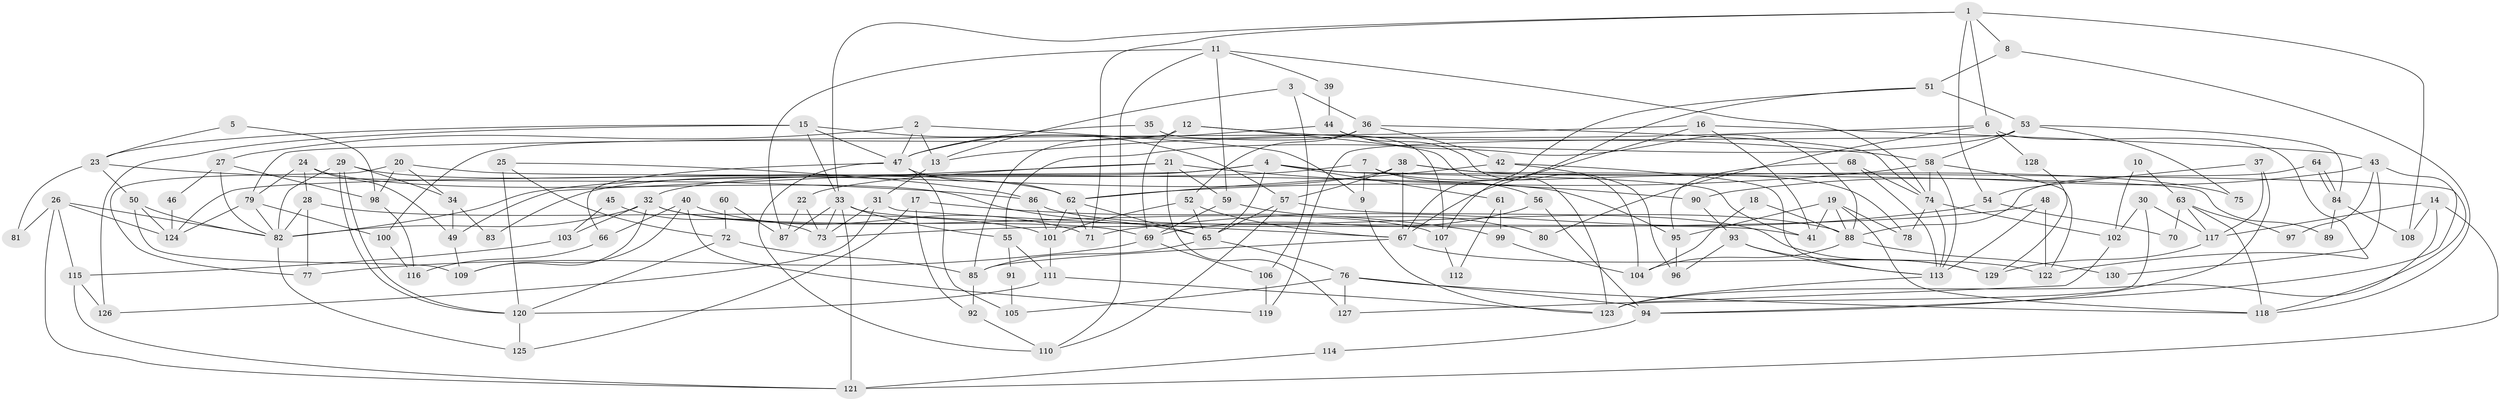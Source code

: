 // coarse degree distribution, {8: 0.2, 13: 0.025, 4: 0.1, 6: 0.175, 7: 0.075, 5: 0.2, 10: 0.075, 3: 0.075, 11: 0.075}
// Generated by graph-tools (version 1.1) at 2025/37/03/04/25 23:37:00]
// undirected, 130 vertices, 260 edges
graph export_dot {
  node [color=gray90,style=filled];
  1;
  2;
  3;
  4;
  5;
  6;
  7;
  8;
  9;
  10;
  11;
  12;
  13;
  14;
  15;
  16;
  17;
  18;
  19;
  20;
  21;
  22;
  23;
  24;
  25;
  26;
  27;
  28;
  29;
  30;
  31;
  32;
  33;
  34;
  35;
  36;
  37;
  38;
  39;
  40;
  41;
  42;
  43;
  44;
  45;
  46;
  47;
  48;
  49;
  50;
  51;
  52;
  53;
  54;
  55;
  56;
  57;
  58;
  59;
  60;
  61;
  62;
  63;
  64;
  65;
  66;
  67;
  68;
  69;
  70;
  71;
  72;
  73;
  74;
  75;
  76;
  77;
  78;
  79;
  80;
  81;
  82;
  83;
  84;
  85;
  86;
  87;
  88;
  89;
  90;
  91;
  92;
  93;
  94;
  95;
  96;
  97;
  98;
  99;
  100;
  101;
  102;
  103;
  104;
  105;
  106;
  107;
  108;
  109;
  110;
  111;
  112;
  113;
  114;
  115;
  116;
  117;
  118;
  119;
  120;
  121;
  122;
  123;
  124;
  125;
  126;
  127;
  128;
  129;
  130;
  1 -- 71;
  1 -- 108;
  1 -- 6;
  1 -- 8;
  1 -- 33;
  1 -- 54;
  2 -- 47;
  2 -- 13;
  2 -- 9;
  2 -- 27;
  3 -- 13;
  3 -- 36;
  3 -- 106;
  4 -- 41;
  4 -- 124;
  4 -- 32;
  4 -- 61;
  4 -- 65;
  4 -- 89;
  5 -- 98;
  5 -- 23;
  6 -- 122;
  6 -- 13;
  6 -- 80;
  6 -- 128;
  7 -- 82;
  7 -- 9;
  7 -- 56;
  7 -- 78;
  8 -- 51;
  8 -- 118;
  9 -- 123;
  10 -- 102;
  10 -- 63;
  11 -- 59;
  11 -- 74;
  11 -- 39;
  11 -- 87;
  11 -- 110;
  12 -- 69;
  12 -- 123;
  12 -- 58;
  12 -- 100;
  13 -- 31;
  14 -- 123;
  14 -- 121;
  14 -- 108;
  14 -- 117;
  15 -- 33;
  15 -- 47;
  15 -- 23;
  15 -- 57;
  15 -- 126;
  16 -- 79;
  16 -- 41;
  16 -- 43;
  16 -- 67;
  17 -- 125;
  17 -- 92;
  17 -- 99;
  18 -- 88;
  18 -- 104;
  19 -- 78;
  19 -- 95;
  19 -- 41;
  19 -- 88;
  19 -- 118;
  20 -- 77;
  20 -- 34;
  20 -- 95;
  20 -- 98;
  21 -- 49;
  21 -- 90;
  21 -- 22;
  21 -- 59;
  21 -- 127;
  22 -- 73;
  22 -- 87;
  23 -- 50;
  23 -- 81;
  23 -- 86;
  24 -- 28;
  24 -- 65;
  24 -- 49;
  24 -- 79;
  25 -- 72;
  25 -- 86;
  25 -- 120;
  26 -- 82;
  26 -- 121;
  26 -- 81;
  26 -- 115;
  26 -- 124;
  27 -- 82;
  27 -- 46;
  27 -- 98;
  28 -- 101;
  28 -- 82;
  28 -- 77;
  29 -- 62;
  29 -- 120;
  29 -- 120;
  29 -- 34;
  29 -- 82;
  30 -- 102;
  30 -- 117;
  30 -- 123;
  31 -- 67;
  31 -- 73;
  31 -- 126;
  32 -- 82;
  32 -- 69;
  32 -- 103;
  32 -- 107;
  32 -- 109;
  33 -- 87;
  33 -- 41;
  33 -- 55;
  33 -- 73;
  33 -- 121;
  34 -- 49;
  34 -- 83;
  35 -- 107;
  35 -- 47;
  36 -- 52;
  36 -- 42;
  36 -- 74;
  36 -- 85;
  37 -- 94;
  37 -- 117;
  37 -- 54;
  38 -- 67;
  38 -- 118;
  38 -- 57;
  38 -- 75;
  38 -- 83;
  39 -- 44;
  40 -- 71;
  40 -- 66;
  40 -- 109;
  40 -- 119;
  42 -- 113;
  42 -- 62;
  42 -- 96;
  43 -- 94;
  43 -- 90;
  43 -- 97;
  43 -- 130;
  44 -- 88;
  44 -- 47;
  44 -- 104;
  45 -- 103;
  45 -- 73;
  46 -- 124;
  47 -- 62;
  47 -- 110;
  47 -- 66;
  47 -- 105;
  48 -- 113;
  48 -- 122;
  48 -- 73;
  49 -- 109;
  50 -- 109;
  50 -- 124;
  50 -- 82;
  51 -- 53;
  51 -- 67;
  51 -- 107;
  52 -- 65;
  52 -- 67;
  52 -- 101;
  53 -- 58;
  53 -- 55;
  53 -- 75;
  53 -- 84;
  53 -- 119;
  54 -- 70;
  54 -- 71;
  55 -- 111;
  55 -- 91;
  56 -- 69;
  56 -- 94;
  57 -- 65;
  57 -- 110;
  57 -- 129;
  58 -- 74;
  58 -- 62;
  58 -- 113;
  58 -- 122;
  59 -- 69;
  59 -- 80;
  60 -- 87;
  60 -- 72;
  61 -- 99;
  61 -- 112;
  62 -- 65;
  62 -- 71;
  62 -- 101;
  63 -- 117;
  63 -- 118;
  63 -- 70;
  63 -- 97;
  64 -- 84;
  64 -- 84;
  64 -- 88;
  65 -- 76;
  65 -- 85;
  66 -- 116;
  67 -- 85;
  67 -- 122;
  68 -- 113;
  68 -- 74;
  68 -- 95;
  69 -- 106;
  69 -- 77;
  72 -- 120;
  72 -- 85;
  74 -- 113;
  74 -- 78;
  74 -- 102;
  76 -- 118;
  76 -- 94;
  76 -- 105;
  76 -- 127;
  79 -- 82;
  79 -- 100;
  79 -- 124;
  82 -- 125;
  84 -- 89;
  84 -- 108;
  85 -- 92;
  86 -- 101;
  86 -- 88;
  88 -- 104;
  88 -- 130;
  90 -- 93;
  91 -- 105;
  92 -- 110;
  93 -- 113;
  93 -- 96;
  93 -- 129;
  94 -- 114;
  95 -- 96;
  98 -- 116;
  99 -- 104;
  100 -- 116;
  101 -- 111;
  102 -- 127;
  103 -- 115;
  106 -- 119;
  107 -- 112;
  111 -- 120;
  111 -- 123;
  113 -- 123;
  114 -- 121;
  115 -- 126;
  115 -- 121;
  117 -- 129;
  120 -- 125;
  128 -- 129;
}
